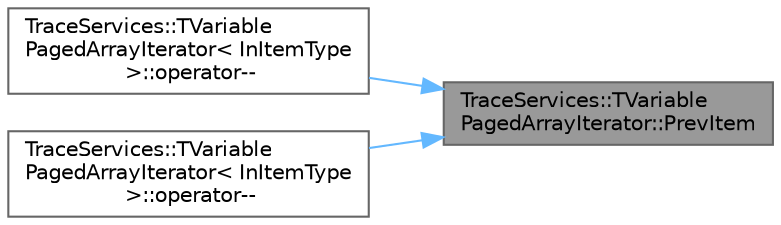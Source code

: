 digraph "TraceServices::TVariablePagedArrayIterator::PrevItem"
{
 // INTERACTIVE_SVG=YES
 // LATEX_PDF_SIZE
  bgcolor="transparent";
  edge [fontname=Helvetica,fontsize=10,labelfontname=Helvetica,labelfontsize=10];
  node [fontname=Helvetica,fontsize=10,shape=box,height=0.2,width=0.4];
  rankdir="RL";
  Node1 [id="Node000001",label="TraceServices::TVariable\lPagedArrayIterator::PrevItem",height=0.2,width=0.4,color="gray40", fillcolor="grey60", style="filled", fontcolor="black",tooltip=" "];
  Node1 -> Node2 [id="edge1_Node000001_Node000002",dir="back",color="steelblue1",style="solid",tooltip=" "];
  Node2 [id="Node000002",label="TraceServices::TVariable\lPagedArrayIterator\< InItemType\l \>::operator--",height=0.2,width=0.4,color="grey40", fillcolor="white", style="filled",URL="$de/d77/classTraceServices_1_1TVariablePagedArrayIterator.html#a27b3e3e5ff7a645e81845ce559e9023f",tooltip=" "];
  Node1 -> Node3 [id="edge2_Node000001_Node000003",dir="back",color="steelblue1",style="solid",tooltip=" "];
  Node3 [id="Node000003",label="TraceServices::TVariable\lPagedArrayIterator\< InItemType\l \>::operator--",height=0.2,width=0.4,color="grey40", fillcolor="white", style="filled",URL="$de/d77/classTraceServices_1_1TVariablePagedArrayIterator.html#aa1ba87d9429157ac51403dd5a3216170",tooltip=" "];
}

